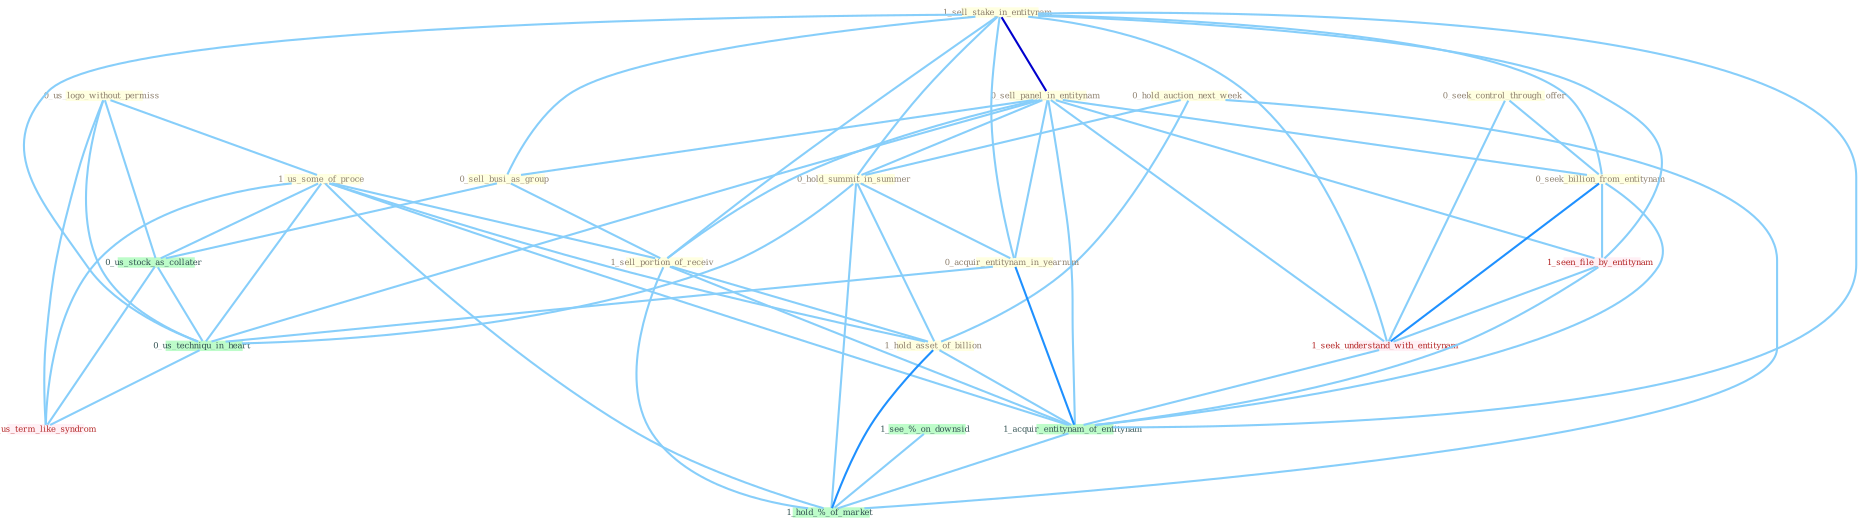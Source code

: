 Graph G{ 
    node
    [shape=polygon,style=filled,width=.5,height=.06,color="#BDFCC9",fixedsize=true,fontsize=4,
    fontcolor="#2f4f4f"];
    {node
    [color="#ffffe0", fontcolor="#8b7d6b"] "0_us_logo_without_permiss " "0_hold_auction_next_week " "1_sell_stake_in_entitynam " "0_seek_control_through_offer " "0_sell_panel_in_entitynam " "0_sell_busi_as_group " "0_hold_summit_in_summer " "1_us_some_of_proce " "0_seek_billion_from_entitynam " "0_acquir_entitynam_in_yearnum " "1_sell_portion_of_receiv " "1_hold_asset_of_billion "}
{node [color="#fff0f5", fontcolor="#b22222"] "1_seen_file_by_entitynam " "1_seek_understand_with_entitynam " "1_us_term_like_syndrom "}
edge [color="#B0E2FF"];

	"0_us_logo_without_permiss " -- "1_us_some_of_proce " [w="1", color="#87cefa" ];
	"0_us_logo_without_permiss " -- "0_us_stock_as_collater " [w="1", color="#87cefa" ];
	"0_us_logo_without_permiss " -- "0_us_techniqu_in_heart " [w="1", color="#87cefa" ];
	"0_us_logo_without_permiss " -- "1_us_term_like_syndrom " [w="1", color="#87cefa" ];
	"0_hold_auction_next_week " -- "0_hold_summit_in_summer " [w="1", color="#87cefa" ];
	"0_hold_auction_next_week " -- "1_hold_asset_of_billion " [w="1", color="#87cefa" ];
	"0_hold_auction_next_week " -- "1_hold_%_of_market " [w="1", color="#87cefa" ];
	"1_sell_stake_in_entitynam " -- "0_sell_panel_in_entitynam " [w="3", color="#0000cd" , len=0.6];
	"1_sell_stake_in_entitynam " -- "0_sell_busi_as_group " [w="1", color="#87cefa" ];
	"1_sell_stake_in_entitynam " -- "0_hold_summit_in_summer " [w="1", color="#87cefa" ];
	"1_sell_stake_in_entitynam " -- "0_seek_billion_from_entitynam " [w="1", color="#87cefa" ];
	"1_sell_stake_in_entitynam " -- "0_acquir_entitynam_in_yearnum " [w="1", color="#87cefa" ];
	"1_sell_stake_in_entitynam " -- "1_sell_portion_of_receiv " [w="1", color="#87cefa" ];
	"1_sell_stake_in_entitynam " -- "1_seen_file_by_entitynam " [w="1", color="#87cefa" ];
	"1_sell_stake_in_entitynam " -- "1_seek_understand_with_entitynam " [w="1", color="#87cefa" ];
	"1_sell_stake_in_entitynam " -- "1_acquir_entitynam_of_entitynam " [w="1", color="#87cefa" ];
	"1_sell_stake_in_entitynam " -- "0_us_techniqu_in_heart " [w="1", color="#87cefa" ];
	"0_seek_control_through_offer " -- "0_seek_billion_from_entitynam " [w="1", color="#87cefa" ];
	"0_seek_control_through_offer " -- "1_seek_understand_with_entitynam " [w="1", color="#87cefa" ];
	"0_sell_panel_in_entitynam " -- "0_sell_busi_as_group " [w="1", color="#87cefa" ];
	"0_sell_panel_in_entitynam " -- "0_hold_summit_in_summer " [w="1", color="#87cefa" ];
	"0_sell_panel_in_entitynam " -- "0_seek_billion_from_entitynam " [w="1", color="#87cefa" ];
	"0_sell_panel_in_entitynam " -- "0_acquir_entitynam_in_yearnum " [w="1", color="#87cefa" ];
	"0_sell_panel_in_entitynam " -- "1_sell_portion_of_receiv " [w="1", color="#87cefa" ];
	"0_sell_panel_in_entitynam " -- "1_seen_file_by_entitynam " [w="1", color="#87cefa" ];
	"0_sell_panel_in_entitynam " -- "1_seek_understand_with_entitynam " [w="1", color="#87cefa" ];
	"0_sell_panel_in_entitynam " -- "1_acquir_entitynam_of_entitynam " [w="1", color="#87cefa" ];
	"0_sell_panel_in_entitynam " -- "0_us_techniqu_in_heart " [w="1", color="#87cefa" ];
	"0_sell_busi_as_group " -- "1_sell_portion_of_receiv " [w="1", color="#87cefa" ];
	"0_sell_busi_as_group " -- "0_us_stock_as_collater " [w="1", color="#87cefa" ];
	"0_hold_summit_in_summer " -- "0_acquir_entitynam_in_yearnum " [w="1", color="#87cefa" ];
	"0_hold_summit_in_summer " -- "1_hold_asset_of_billion " [w="1", color="#87cefa" ];
	"0_hold_summit_in_summer " -- "0_us_techniqu_in_heart " [w="1", color="#87cefa" ];
	"0_hold_summit_in_summer " -- "1_hold_%_of_market " [w="1", color="#87cefa" ];
	"1_us_some_of_proce " -- "1_sell_portion_of_receiv " [w="1", color="#87cefa" ];
	"1_us_some_of_proce " -- "1_hold_asset_of_billion " [w="1", color="#87cefa" ];
	"1_us_some_of_proce " -- "0_us_stock_as_collater " [w="1", color="#87cefa" ];
	"1_us_some_of_proce " -- "1_acquir_entitynam_of_entitynam " [w="1", color="#87cefa" ];
	"1_us_some_of_proce " -- "0_us_techniqu_in_heart " [w="1", color="#87cefa" ];
	"1_us_some_of_proce " -- "1_us_term_like_syndrom " [w="1", color="#87cefa" ];
	"1_us_some_of_proce " -- "1_hold_%_of_market " [w="1", color="#87cefa" ];
	"0_seek_billion_from_entitynam " -- "1_seen_file_by_entitynam " [w="1", color="#87cefa" ];
	"0_seek_billion_from_entitynam " -- "1_seek_understand_with_entitynam " [w="2", color="#1e90ff" , len=0.8];
	"0_seek_billion_from_entitynam " -- "1_acquir_entitynam_of_entitynam " [w="1", color="#87cefa" ];
	"0_acquir_entitynam_in_yearnum " -- "1_acquir_entitynam_of_entitynam " [w="2", color="#1e90ff" , len=0.8];
	"0_acquir_entitynam_in_yearnum " -- "0_us_techniqu_in_heart " [w="1", color="#87cefa" ];
	"1_sell_portion_of_receiv " -- "1_hold_asset_of_billion " [w="1", color="#87cefa" ];
	"1_sell_portion_of_receiv " -- "1_acquir_entitynam_of_entitynam " [w="1", color="#87cefa" ];
	"1_sell_portion_of_receiv " -- "1_hold_%_of_market " [w="1", color="#87cefa" ];
	"1_hold_asset_of_billion " -- "1_acquir_entitynam_of_entitynam " [w="1", color="#87cefa" ];
	"1_hold_asset_of_billion " -- "1_hold_%_of_market " [w="2", color="#1e90ff" , len=0.8];
	"1_seen_file_by_entitynam " -- "1_seek_understand_with_entitynam " [w="1", color="#87cefa" ];
	"1_seen_file_by_entitynam " -- "1_acquir_entitynam_of_entitynam " [w="1", color="#87cefa" ];
	"0_us_stock_as_collater " -- "0_us_techniqu_in_heart " [w="1", color="#87cefa" ];
	"0_us_stock_as_collater " -- "1_us_term_like_syndrom " [w="1", color="#87cefa" ];
	"1_seek_understand_with_entitynam " -- "1_acquir_entitynam_of_entitynam " [w="1", color="#87cefa" ];
	"1_acquir_entitynam_of_entitynam " -- "1_hold_%_of_market " [w="1", color="#87cefa" ];
	"0_us_techniqu_in_heart " -- "1_us_term_like_syndrom " [w="1", color="#87cefa" ];
	"1_see_%_on_downsid " -- "1_hold_%_of_market " [w="1", color="#87cefa" ];
}